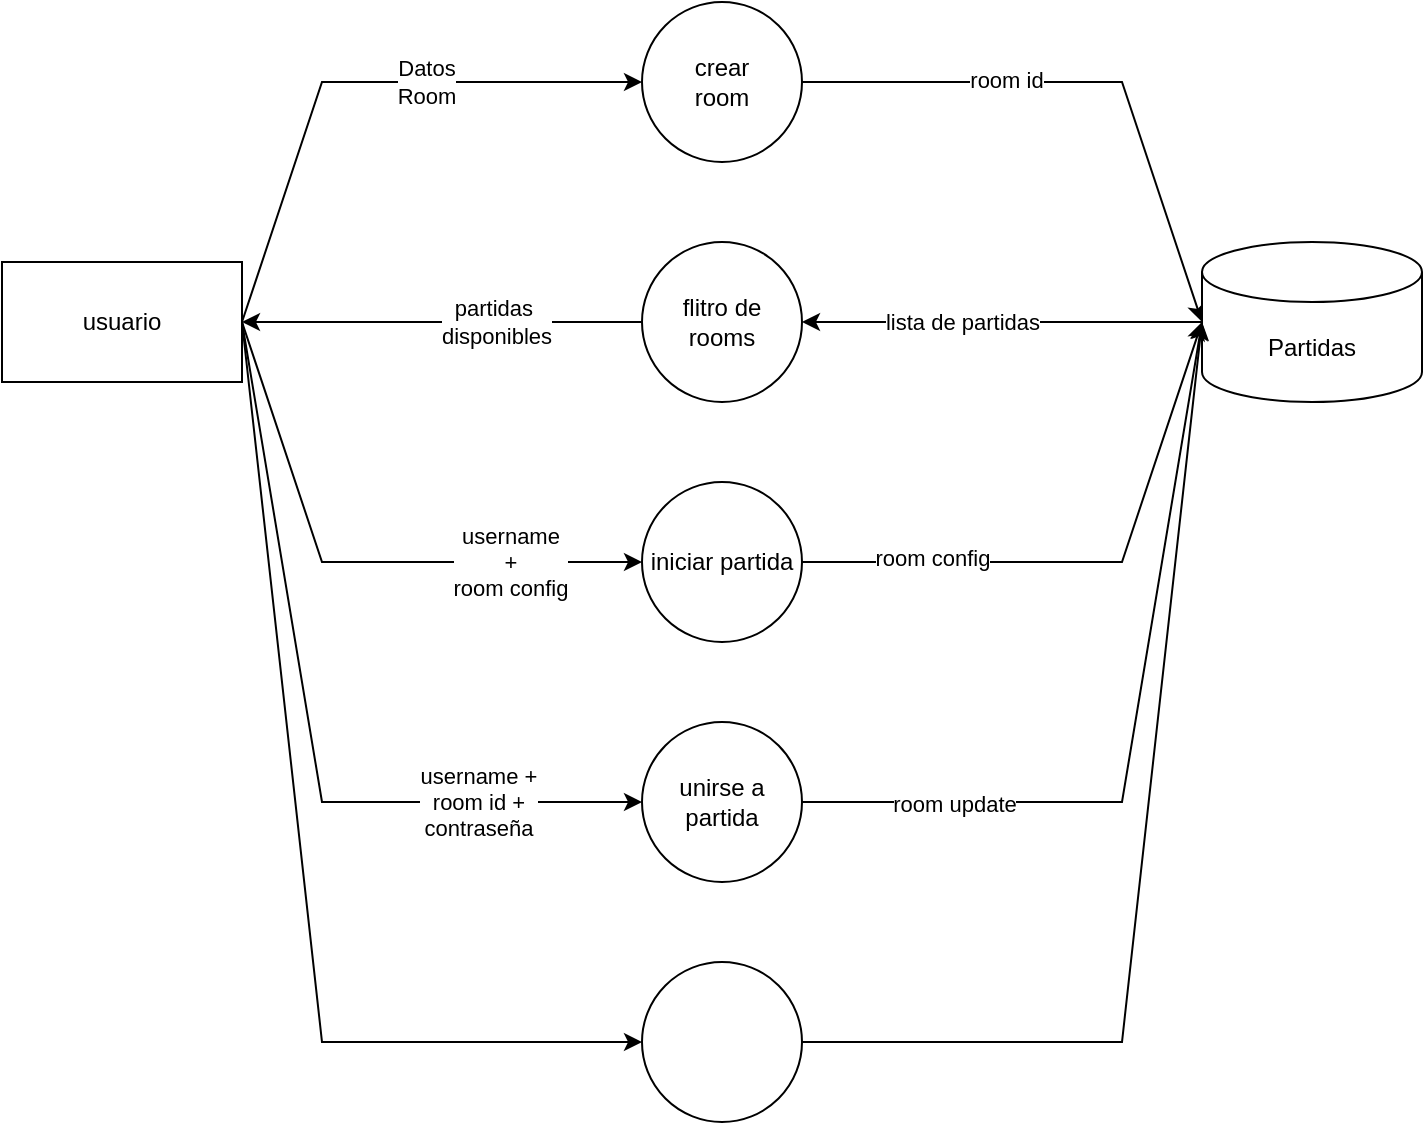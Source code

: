 <mxfile version="21.7.1" type="github">
  <diagram id="C5RBs43oDa-KdzZeNtuy" name="Page-1">
    <mxGraphModel dx="1247" dy="729" grid="1" gridSize="10" guides="1" tooltips="1" connect="1" arrows="1" fold="1" page="1" pageScale="1" pageWidth="827" pageHeight="1169" math="0" shadow="0">
      <root>
        <mxCell id="WIyWlLk6GJQsqaUBKTNV-0" />
        <mxCell id="WIyWlLk6GJQsqaUBKTNV-1" parent="WIyWlLk6GJQsqaUBKTNV-0" />
        <mxCell id="mjs6f0KcYCQ3QhFOGWPT-2" style="edgeStyle=none;rounded=0;orthogonalLoop=1;jettySize=auto;html=1;exitX=1;exitY=0.5;exitDx=0;exitDy=0;entryX=0;entryY=0.5;entryDx=0;entryDy=0;" edge="1" parent="WIyWlLk6GJQsqaUBKTNV-1" source="mjs6f0KcYCQ3QhFOGWPT-0" target="mjs6f0KcYCQ3QhFOGWPT-3">
          <mxGeometry relative="1" as="geometry">
            <mxPoint x="280" y="70" as="targetPoint" />
            <Array as="points">
              <mxPoint x="200" y="40" />
            </Array>
          </mxGeometry>
        </mxCell>
        <mxCell id="mjs6f0KcYCQ3QhFOGWPT-4" value="Datos&lt;br&gt;Room" style="edgeLabel;html=1;align=center;verticalAlign=middle;resizable=0;points=[];" vertex="1" connectable="0" parent="mjs6f0KcYCQ3QhFOGWPT-2">
          <mxGeometry x="0.124" relative="1" as="geometry">
            <mxPoint x="17" as="offset" />
          </mxGeometry>
        </mxCell>
        <mxCell id="mjs6f0KcYCQ3QhFOGWPT-14" style="edgeStyle=none;rounded=0;orthogonalLoop=1;jettySize=auto;html=1;exitX=1;exitY=0.5;exitDx=0;exitDy=0;" edge="1" parent="WIyWlLk6GJQsqaUBKTNV-1" source="mjs6f0KcYCQ3QhFOGWPT-0" target="mjs6f0KcYCQ3QhFOGWPT-15">
          <mxGeometry relative="1" as="geometry">
            <mxPoint x="200" y="280" as="targetPoint" />
            <Array as="points">
              <mxPoint x="200" y="280" />
            </Array>
          </mxGeometry>
        </mxCell>
        <mxCell id="mjs6f0KcYCQ3QhFOGWPT-17" value="username&lt;br&gt;+&lt;br&gt;room config" style="edgeLabel;html=1;align=center;verticalAlign=middle;resizable=0;points=[];" vertex="1" connectable="0" parent="mjs6f0KcYCQ3QhFOGWPT-14">
          <mxGeometry x="0.535" y="1" relative="1" as="geometry">
            <mxPoint y="1" as="offset" />
          </mxGeometry>
        </mxCell>
        <mxCell id="mjs6f0KcYCQ3QhFOGWPT-19" style="edgeStyle=none;rounded=0;orthogonalLoop=1;jettySize=auto;html=1;exitX=1;exitY=0.5;exitDx=0;exitDy=0;" edge="1" parent="WIyWlLk6GJQsqaUBKTNV-1" source="mjs6f0KcYCQ3QhFOGWPT-0" target="mjs6f0KcYCQ3QhFOGWPT-20">
          <mxGeometry relative="1" as="geometry">
            <mxPoint x="400" y="400" as="targetPoint" />
            <Array as="points">
              <mxPoint x="200" y="400" />
            </Array>
          </mxGeometry>
        </mxCell>
        <mxCell id="mjs6f0KcYCQ3QhFOGWPT-22" value="username +&lt;br&gt;room id +&lt;br&gt;contraseña" style="edgeLabel;html=1;align=center;verticalAlign=middle;resizable=0;points=[];" vertex="1" connectable="0" parent="mjs6f0KcYCQ3QhFOGWPT-19">
          <mxGeometry x="0.594" relative="1" as="geometry">
            <mxPoint as="offset" />
          </mxGeometry>
        </mxCell>
        <mxCell id="mjs6f0KcYCQ3QhFOGWPT-24" style="edgeStyle=none;rounded=0;orthogonalLoop=1;jettySize=auto;html=1;exitX=1;exitY=0.5;exitDx=0;exitDy=0;" edge="1" parent="WIyWlLk6GJQsqaUBKTNV-1" source="mjs6f0KcYCQ3QhFOGWPT-0" target="mjs6f0KcYCQ3QhFOGWPT-25">
          <mxGeometry relative="1" as="geometry">
            <mxPoint x="400" y="520" as="targetPoint" />
            <Array as="points">
              <mxPoint x="200" y="520" />
            </Array>
          </mxGeometry>
        </mxCell>
        <mxCell id="mjs6f0KcYCQ3QhFOGWPT-0" value="usuario" style="rounded=0;whiteSpace=wrap;html=1;" vertex="1" parent="WIyWlLk6GJQsqaUBKTNV-1">
          <mxGeometry x="40" y="130" width="120" height="60" as="geometry" />
        </mxCell>
        <mxCell id="mjs6f0KcYCQ3QhFOGWPT-5" style="edgeStyle=none;rounded=0;orthogonalLoop=1;jettySize=auto;html=1;exitX=1;exitY=0.5;exitDx=0;exitDy=0;entryX=0;entryY=0.5;entryDx=0;entryDy=0;entryPerimeter=0;" edge="1" parent="WIyWlLk6GJQsqaUBKTNV-1" source="mjs6f0KcYCQ3QhFOGWPT-3" target="mjs6f0KcYCQ3QhFOGWPT-6">
          <mxGeometry relative="1" as="geometry">
            <mxPoint x="620" y="80" as="targetPoint" />
            <Array as="points">
              <mxPoint x="600" y="40" />
            </Array>
          </mxGeometry>
        </mxCell>
        <mxCell id="mjs6f0KcYCQ3QhFOGWPT-7" value="room id" style="edgeLabel;html=1;align=center;verticalAlign=middle;resizable=0;points=[];" vertex="1" connectable="0" parent="mjs6f0KcYCQ3QhFOGWPT-5">
          <mxGeometry x="-0.29" relative="1" as="geometry">
            <mxPoint y="-1" as="offset" />
          </mxGeometry>
        </mxCell>
        <mxCell id="mjs6f0KcYCQ3QhFOGWPT-3" value="crear&lt;br&gt;room" style="ellipse;whiteSpace=wrap;html=1;aspect=fixed;" vertex="1" parent="WIyWlLk6GJQsqaUBKTNV-1">
          <mxGeometry x="360" width="80" height="80" as="geometry" />
        </mxCell>
        <mxCell id="mjs6f0KcYCQ3QhFOGWPT-8" style="edgeStyle=none;rounded=0;orthogonalLoop=1;jettySize=auto;html=1;exitX=0;exitY=0.5;exitDx=0;exitDy=0;exitPerimeter=0;" edge="1" parent="WIyWlLk6GJQsqaUBKTNV-1" source="mjs6f0KcYCQ3QhFOGWPT-6" target="mjs6f0KcYCQ3QhFOGWPT-9">
          <mxGeometry relative="1" as="geometry">
            <mxPoint x="460" y="100.333" as="targetPoint" />
            <Array as="points">
              <mxPoint x="600" y="160" />
            </Array>
          </mxGeometry>
        </mxCell>
        <mxCell id="mjs6f0KcYCQ3QhFOGWPT-11" value="lista de partidas" style="edgeLabel;html=1;align=center;verticalAlign=middle;resizable=0;points=[];" vertex="1" connectable="0" parent="mjs6f0KcYCQ3QhFOGWPT-8">
          <mxGeometry x="0.318" y="1" relative="1" as="geometry">
            <mxPoint x="12" y="-1" as="offset" />
          </mxGeometry>
        </mxCell>
        <mxCell id="mjs6f0KcYCQ3QhFOGWPT-6" value="Partidas" style="shape=cylinder3;whiteSpace=wrap;html=1;boundedLbl=1;backgroundOutline=1;size=15;" vertex="1" parent="WIyWlLk6GJQsqaUBKTNV-1">
          <mxGeometry x="640" y="120" width="110" height="80" as="geometry" />
        </mxCell>
        <mxCell id="mjs6f0KcYCQ3QhFOGWPT-10" style="edgeStyle=none;rounded=0;orthogonalLoop=1;jettySize=auto;html=1;exitX=0;exitY=0.5;exitDx=0;exitDy=0;entryX=1;entryY=0.5;entryDx=0;entryDy=0;" edge="1" parent="WIyWlLk6GJQsqaUBKTNV-1" source="mjs6f0KcYCQ3QhFOGWPT-9" target="mjs6f0KcYCQ3QhFOGWPT-0">
          <mxGeometry relative="1" as="geometry">
            <Array as="points">
              <mxPoint x="200" y="160" />
            </Array>
          </mxGeometry>
        </mxCell>
        <mxCell id="mjs6f0KcYCQ3QhFOGWPT-12" value="partidas&amp;nbsp;&lt;br&gt;disponibles" style="edgeLabel;html=1;align=center;verticalAlign=middle;resizable=0;points=[];" vertex="1" connectable="0" parent="mjs6f0KcYCQ3QhFOGWPT-10">
          <mxGeometry x="-0.268" y="-3" relative="1" as="geometry">
            <mxPoint y="3" as="offset" />
          </mxGeometry>
        </mxCell>
        <mxCell id="mjs6f0KcYCQ3QhFOGWPT-9" value="flitro de&lt;br&gt;rooms" style="ellipse;whiteSpace=wrap;html=1;aspect=fixed;" vertex="1" parent="WIyWlLk6GJQsqaUBKTNV-1">
          <mxGeometry x="360" y="120.003" width="80" height="80" as="geometry" />
        </mxCell>
        <mxCell id="mjs6f0KcYCQ3QhFOGWPT-16" style="edgeStyle=none;rounded=0;orthogonalLoop=1;jettySize=auto;html=1;exitX=1;exitY=0.5;exitDx=0;exitDy=0;entryX=0;entryY=0.5;entryDx=0;entryDy=0;entryPerimeter=0;" edge="1" parent="WIyWlLk6GJQsqaUBKTNV-1" source="mjs6f0KcYCQ3QhFOGWPT-15" target="mjs6f0KcYCQ3QhFOGWPT-6">
          <mxGeometry relative="1" as="geometry">
            <Array as="points">
              <mxPoint x="600" y="280" />
            </Array>
          </mxGeometry>
        </mxCell>
        <mxCell id="mjs6f0KcYCQ3QhFOGWPT-18" value="room config" style="edgeLabel;html=1;align=center;verticalAlign=middle;resizable=0;points=[];" vertex="1" connectable="0" parent="mjs6f0KcYCQ3QhFOGWPT-16">
          <mxGeometry x="-0.545" y="2" relative="1" as="geometry">
            <mxPoint as="offset" />
          </mxGeometry>
        </mxCell>
        <mxCell id="mjs6f0KcYCQ3QhFOGWPT-15" value="iniciar partida&lt;br&gt;" style="ellipse;whiteSpace=wrap;html=1;aspect=fixed;" vertex="1" parent="WIyWlLk6GJQsqaUBKTNV-1">
          <mxGeometry x="360" y="240" width="80" height="80" as="geometry" />
        </mxCell>
        <mxCell id="mjs6f0KcYCQ3QhFOGWPT-21" style="edgeStyle=none;rounded=0;orthogonalLoop=1;jettySize=auto;html=1;exitX=1;exitY=0.5;exitDx=0;exitDy=0;" edge="1" parent="WIyWlLk6GJQsqaUBKTNV-1" source="mjs6f0KcYCQ3QhFOGWPT-20">
          <mxGeometry relative="1" as="geometry">
            <mxPoint x="640" y="160" as="targetPoint" />
            <Array as="points">
              <mxPoint x="600" y="400" />
            </Array>
          </mxGeometry>
        </mxCell>
        <mxCell id="mjs6f0KcYCQ3QhFOGWPT-23" value="room update" style="edgeLabel;html=1;align=center;verticalAlign=middle;resizable=0;points=[];" vertex="1" connectable="0" parent="mjs6f0KcYCQ3QhFOGWPT-21">
          <mxGeometry x="-0.625" y="-1" relative="1" as="geometry">
            <mxPoint as="offset" />
          </mxGeometry>
        </mxCell>
        <mxCell id="mjs6f0KcYCQ3QhFOGWPT-20" value="unirse a partida" style="ellipse;whiteSpace=wrap;html=1;aspect=fixed;" vertex="1" parent="WIyWlLk6GJQsqaUBKTNV-1">
          <mxGeometry x="360" y="360" width="80" height="80" as="geometry" />
        </mxCell>
        <mxCell id="mjs6f0KcYCQ3QhFOGWPT-26" style="edgeStyle=none;rounded=0;orthogonalLoop=1;jettySize=auto;html=1;exitX=1;exitY=0.5;exitDx=0;exitDy=0;" edge="1" parent="WIyWlLk6GJQsqaUBKTNV-1" source="mjs6f0KcYCQ3QhFOGWPT-25">
          <mxGeometry relative="1" as="geometry">
            <mxPoint x="640" y="160" as="targetPoint" />
            <Array as="points">
              <mxPoint x="600" y="520" />
            </Array>
          </mxGeometry>
        </mxCell>
        <mxCell id="mjs6f0KcYCQ3QhFOGWPT-25" value="" style="ellipse;whiteSpace=wrap;html=1;aspect=fixed;" vertex="1" parent="WIyWlLk6GJQsqaUBKTNV-1">
          <mxGeometry x="360" y="480" width="80" height="80" as="geometry" />
        </mxCell>
      </root>
    </mxGraphModel>
  </diagram>
</mxfile>
